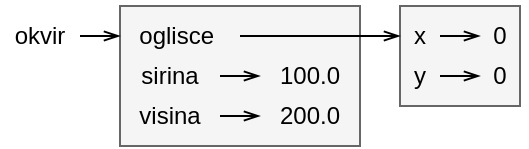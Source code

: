 <?xml version="1.0" encoding="UTF-8"?>
<mxfile userAgent="Mozilla/5.0 (Windows NT 6.1) AppleWebKit/537.36 (KHTML, like Gecko) Chrome/56.0.292.87 Safari/537.36" version="6.5.5-10" editor="www.draw.io" type="device"><diagram><mxGraphModel dx="872" dy="384" grid="1" gridSize="10" guides="1" tooltips="1" connect="1" arrows="1" fold="1" page="1" pageScale="1" pageWidth="826" pageHeight="1169" background="#ffffff" math="0" shadow="0"><root><mxCell id="0"/><mxCell id="1" parent="0"/><mxCell id="2" value="" style="group" vertex="1" connectable="0" parent="1"><mxGeometry x="220" y="90" width="260" height="70" as="geometry"/></mxCell><mxCell id="3" value="" style="group" vertex="1" connectable="0" parent="2"><mxGeometry width="260" height="70" as="geometry"/></mxCell><mxCell id="4" value="" style="group" vertex="1" connectable="0" parent="3"><mxGeometry x="160" width="100" height="50" as="geometry"/></mxCell><mxCell id="5" value="" style="whiteSpace=wrap;html=1;fillColor=#f5f5f5;strokeColor=#666666;" vertex="1" parent="4"><mxGeometry x="40" width="60" height="50" as="geometry"/></mxCell><mxCell id="6" value="x" style="text;html=1;strokeColor=none;fillColor=none;align=center;verticalAlign=middle;whiteSpace=wrap;" vertex="1" parent="4"><mxGeometry x="40" y="5" width="20" height="20" as="geometry"/></mxCell><mxCell id="7" value="y" style="text;html=1;strokeColor=none;fillColor=none;align=center;verticalAlign=middle;whiteSpace=wrap;" vertex="1" parent="4"><mxGeometry x="40" y="25" width="20" height="20" as="geometry"/></mxCell><mxCell id="8" style="edgeStyle=orthogonalEdgeStyle;rounded=0;html=1;exitX=0.5;exitY=1;endArrow=openThin;endFill=0;jettySize=auto;orthogonalLoop=1;strokeWidth=1;" edge="1" parent="4" source="5" target="5"><mxGeometry relative="1" as="geometry"/></mxCell><mxCell id="9" style="edgeStyle=orthogonalEdgeStyle;rounded=0;html=1;exitX=0.25;exitY=0;entryX=0.25;entryY=0;endArrow=openThin;endFill=0;jettySize=auto;orthogonalLoop=1;strokeWidth=1;" edge="1" parent="4" source="6" target="6"><mxGeometry relative="1" as="geometry"/></mxCell><mxCell id="10" value="0" style="text;html=1;strokeColor=none;fillColor=none;align=center;verticalAlign=middle;whiteSpace=wrap;" vertex="1" parent="4"><mxGeometry x="80" y="5" width="20" height="20" as="geometry"/></mxCell><mxCell id="11" value="0" style="text;html=1;strokeColor=none;fillColor=none;align=center;verticalAlign=middle;whiteSpace=wrap;" vertex="1" parent="4"><mxGeometry x="80" y="25" width="20" height="20" as="geometry"/></mxCell><mxCell id="12" style="edgeStyle=orthogonalEdgeStyle;rounded=0;html=1;exitX=0.75;exitY=0;entryX=0.75;entryY=0;endArrow=openThin;endFill=0;jettySize=auto;orthogonalLoop=1;strokeWidth=1;" edge="1" parent="4" source="11" target="11"><mxGeometry relative="1" as="geometry"/></mxCell><mxCell id="13" value="" style="endArrow=openThin;html=1;strokeWidth=1;endFill=0;" edge="1" parent="4"><mxGeometry width="50" height="50" relative="1" as="geometry"><mxPoint x="60" y="15" as="sourcePoint"/><mxPoint x="80" y="15" as="targetPoint"/></mxGeometry></mxCell><mxCell id="14" value="" style="endArrow=openThin;html=1;strokeWidth=1;endFill=0;" edge="1" parent="4"><mxGeometry width="50" height="50" relative="1" as="geometry"><mxPoint x="60" y="35" as="sourcePoint"/><mxPoint x="80" y="35" as="targetPoint"/></mxGeometry></mxCell><mxCell id="15" style="edgeStyle=orthogonalEdgeStyle;rounded=0;html=1;exitX=0.25;exitY=0;entryX=0.25;entryY=0;endArrow=openThin;endFill=0;jettySize=auto;orthogonalLoop=1;strokeWidth=1;" edge="1" parent="4" source="7" target="7"><mxGeometry relative="1" as="geometry"/></mxCell><mxCell id="16" value="" style="whiteSpace=wrap;html=1;fillColor=#f5f5f5;strokeColor=#666666;" vertex="1" parent="3"><mxGeometry x="60" width="120" height="70" as="geometry"/></mxCell><mxCell id="17" value="100.0" style="text;html=1;strokeColor=none;fillColor=none;align=center;verticalAlign=middle;whiteSpace=wrap;" vertex="1" parent="3"><mxGeometry x="130" y="25" width="50" height="20" as="geometry"/></mxCell><mxCell id="18" value="200.0" style="text;html=1;strokeColor=none;fillColor=none;align=center;verticalAlign=middle;whiteSpace=wrap;" vertex="1" parent="3"><mxGeometry x="130" y="45" width="50" height="20" as="geometry"/></mxCell><mxCell id="19" value="" style="endArrow=openThin;html=1;strokeWidth=1;endFill=0;" edge="1" parent="3"><mxGeometry width="50" height="50" relative="1" as="geometry"><mxPoint x="40" y="15" as="sourcePoint"/><mxPoint x="60" y="15" as="targetPoint"/></mxGeometry></mxCell><mxCell id="20" value="" style="endArrow=openThin;html=1;strokeWidth=1;endFill=0;" edge="1" parent="3"><mxGeometry width="50" height="50" relative="1" as="geometry"><mxPoint x="110" y="55" as="sourcePoint"/><mxPoint x="130" y="55" as="targetPoint"/></mxGeometry></mxCell><mxCell id="21" value="" style="endArrow=openThin;html=1;strokeWidth=1;endFill=0;" edge="1" parent="3"><mxGeometry width="50" height="50" relative="1" as="geometry"><mxPoint x="110" y="35" as="sourcePoint"/><mxPoint x="130" y="35" as="targetPoint"/></mxGeometry></mxCell><mxCell id="22" value="sirina" style="text;html=1;strokeColor=none;fillColor=none;align=center;verticalAlign=middle;whiteSpace=wrap;" vertex="1" parent="3"><mxGeometry x="60" y="25" width="50" height="20" as="geometry"/></mxCell><mxCell id="23" value="visina" style="text;html=1;strokeColor=none;fillColor=none;align=center;verticalAlign=middle;whiteSpace=wrap;" vertex="1" parent="3"><mxGeometry x="60" y="45" width="50" height="20" as="geometry"/></mxCell><mxCell id="24" value="oglisce&amp;nbsp;" style="text;html=1;strokeColor=none;fillColor=none;align=center;verticalAlign=middle;whiteSpace=wrap;" vertex="1" parent="3"><mxGeometry x="60" y="5" width="60" height="20" as="geometry"/></mxCell><mxCell id="25" value="" style="endArrow=openThin;html=1;strokeWidth=1;endFill=0;" edge="1" parent="3"><mxGeometry width="50" height="50" relative="1" as="geometry"><mxPoint x="120" y="15" as="sourcePoint"/><mxPoint x="200" y="15" as="targetPoint"/></mxGeometry></mxCell><mxCell id="26" value="okvir" style="text;html=1;strokeColor=none;fillColor=none;align=center;verticalAlign=middle;whiteSpace=wrap;" vertex="1" parent="3"><mxGeometry y="5" width="40" height="20" as="geometry"/></mxCell></root></mxGraphModel></diagram></mxfile>